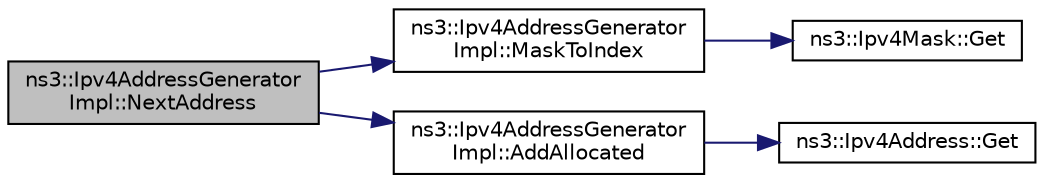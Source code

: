 digraph "ns3::Ipv4AddressGeneratorImpl::NextAddress"
{
  edge [fontname="Helvetica",fontsize="10",labelfontname="Helvetica",labelfontsize="10"];
  node [fontname="Helvetica",fontsize="10",shape=record];
  rankdir="LR";
  Node1 [label="ns3::Ipv4AddressGenerator\lImpl::NextAddress",height=0.2,width=0.4,color="black", fillcolor="grey75", style="filled", fontcolor="black"];
  Node1 -> Node2 [color="midnightblue",fontsize="10",style="solid"];
  Node2 [label="ns3::Ipv4AddressGenerator\lImpl::MaskToIndex",height=0.2,width=0.4,color="black", fillcolor="white", style="filled",URL="$dd/d27/classns3_1_1Ipv4AddressGeneratorImpl.html#a5049d4c03ccdeb1fcce7ab50baf23a86",tooltip="Create an index number for the network mask. "];
  Node2 -> Node3 [color="midnightblue",fontsize="10",style="solid"];
  Node3 [label="ns3::Ipv4Mask::Get",height=0.2,width=0.4,color="black", fillcolor="white", style="filled",URL="$d5/df8/classns3_1_1Ipv4Mask.html#ac557d10d9807bbc022ed64e2b929b2db"];
  Node1 -> Node4 [color="midnightblue",fontsize="10",style="solid"];
  Node4 [label="ns3::Ipv4AddressGenerator\lImpl::AddAllocated",height=0.2,width=0.4,color="black", fillcolor="white", style="filled",URL="$dd/d27/classns3_1_1Ipv4AddressGeneratorImpl.html#a62767f63770e87118f36e702de8bd26c",tooltip="Add the Ipv4Address to the list of IPv4 entries. "];
  Node4 -> Node5 [color="midnightblue",fontsize="10",style="solid"];
  Node5 [label="ns3::Ipv4Address::Get",height=0.2,width=0.4,color="black", fillcolor="white", style="filled",URL="$de/d55/classns3_1_1Ipv4Address.html#ae65810a69898982e927b83660d3bc4d8"];
}
